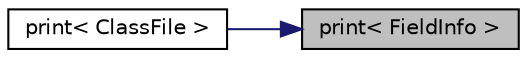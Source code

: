 digraph "print&lt; FieldInfo &gt;"
{
 // LATEX_PDF_SIZE
  edge [fontname="Helvetica",fontsize="10",labelfontname="Helvetica",labelfontsize="10"];
  node [fontname="Helvetica",fontsize="10",shape=record];
  rankdir="RL";
  Node1 [label="print\< FieldInfo \>",height=0.2,width=0.4,color="black", fillcolor="grey75", style="filled", fontcolor="black",tooltip=" "];
  Node1 -> Node2 [dir="back",color="midnightblue",fontsize="10",style="solid"];
  Node2 [label="print\< ClassFile \>",height=0.2,width=0.4,color="black", fillcolor="white", style="filled",URL="$_tipos_8cpp.html#a1ef736b1597d038edb321ae281afac76",tooltip=" "];
}
